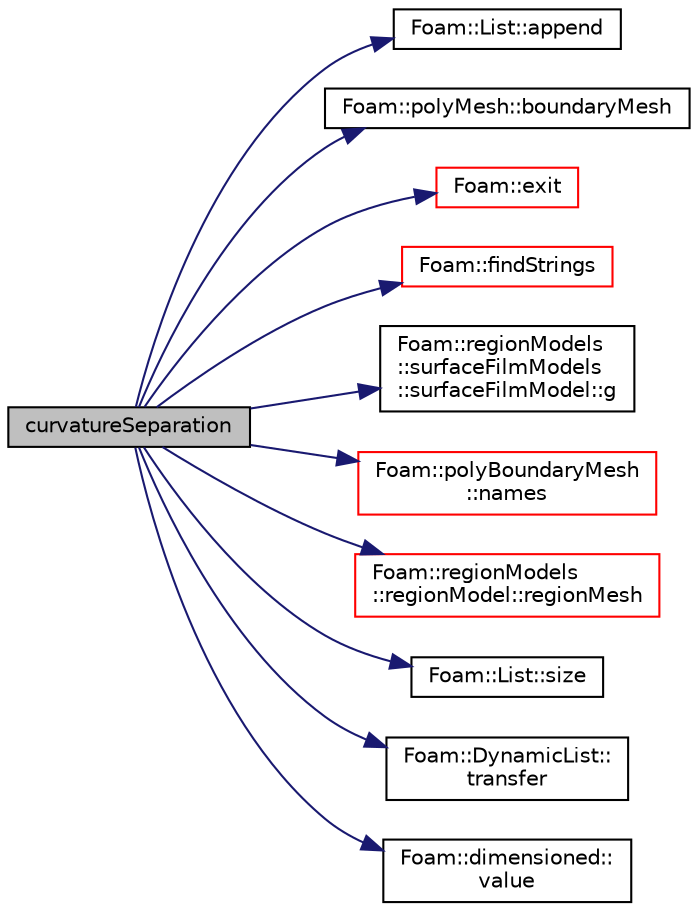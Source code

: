 digraph "curvatureSeparation"
{
  bgcolor="transparent";
  edge [fontname="Helvetica",fontsize="10",labelfontname="Helvetica",labelfontsize="10"];
  node [fontname="Helvetica",fontsize="10",shape=record];
  rankdir="LR";
  Node0 [label="curvatureSeparation",height=0.2,width=0.4,color="black", fillcolor="grey75", style="filled", fontcolor="black"];
  Node0 -> Node1 [color="midnightblue",fontsize="10",style="solid",fontname="Helvetica"];
  Node1 [label="Foam::List::append",height=0.2,width=0.4,color="black",URL="$a26833.html#a399dd2bf0d9a32016717dc90126f016b",tooltip="Append an element at the end of the list. "];
  Node0 -> Node2 [color="midnightblue",fontsize="10",style="solid",fontname="Helvetica"];
  Node2 [label="Foam::polyMesh::boundaryMesh",height=0.2,width=0.4,color="black",URL="$a28565.html#a9f2b68c134340291eda6197f47f25484",tooltip="Return boundary mesh. "];
  Node0 -> Node3 [color="midnightblue",fontsize="10",style="solid",fontname="Helvetica"];
  Node3 [label="Foam::exit",height=0.2,width=0.4,color="red",URL="$a21851.html#a06ca7250d8e89caf05243ec094843642"];
  Node0 -> Node52 [color="midnightblue",fontsize="10",style="solid",fontname="Helvetica"];
  Node52 [label="Foam::findStrings",height=0.2,width=0.4,color="red",URL="$a21851.html#a24d78dbd0055269ca2a05f27a1edebff",tooltip="Return true if string matches one of the regular expressions. "];
  Node0 -> Node58 [color="midnightblue",fontsize="10",style="solid",fontname="Helvetica"];
  Node58 [label="Foam::regionModels\l::surfaceFilmModels\l::surfaceFilmModel::g",height=0.2,width=0.4,color="black",URL="$a30261.html#ac3e3783d2bb513b921a2c7f860a2af10",tooltip="Return the accleration due to gravity. "];
  Node0 -> Node59 [color="midnightblue",fontsize="10",style="solid",fontname="Helvetica"];
  Node59 [label="Foam::polyBoundaryMesh\l::names",height=0.2,width=0.4,color="red",URL="$a28557.html#ada6aa4fc7adb36994dc5e27d319a3acc",tooltip="Return a list of patch names. "];
  Node0 -> Node61 [color="midnightblue",fontsize="10",style="solid",fontname="Helvetica"];
  Node61 [label="Foam::regionModels\l::regionModel::regionMesh",height=0.2,width=0.4,color="red",URL="$a30073.html#a89a37969c20983ee143c612486ce5313",tooltip="Return the region mesh database. "];
  Node0 -> Node69 [color="midnightblue",fontsize="10",style="solid",fontname="Helvetica"];
  Node69 [label="Foam::List::size",height=0.2,width=0.4,color="black",URL="$a26833.html#a8a5f6fa29bd4b500caf186f60245b384",tooltip="Override size to be inconsistent with allocated storage. "];
  Node0 -> Node70 [color="midnightblue",fontsize="10",style="solid",fontname="Helvetica"];
  Node70 [label="Foam::DynamicList::\ltransfer",height=0.2,width=0.4,color="black",URL="$a27005.html#a25ad1d2084d16b234b0cf91c07e832c0",tooltip="Transfer contents of the argument List into this. "];
  Node0 -> Node30 [color="midnightblue",fontsize="10",style="solid",fontname="Helvetica"];
  Node30 [label="Foam::dimensioned::\lvalue",height=0.2,width=0.4,color="black",URL="$a27473.html#a7948200a26c85fc3a83ffa510a91d668",tooltip="Return const reference to value. "];
}
